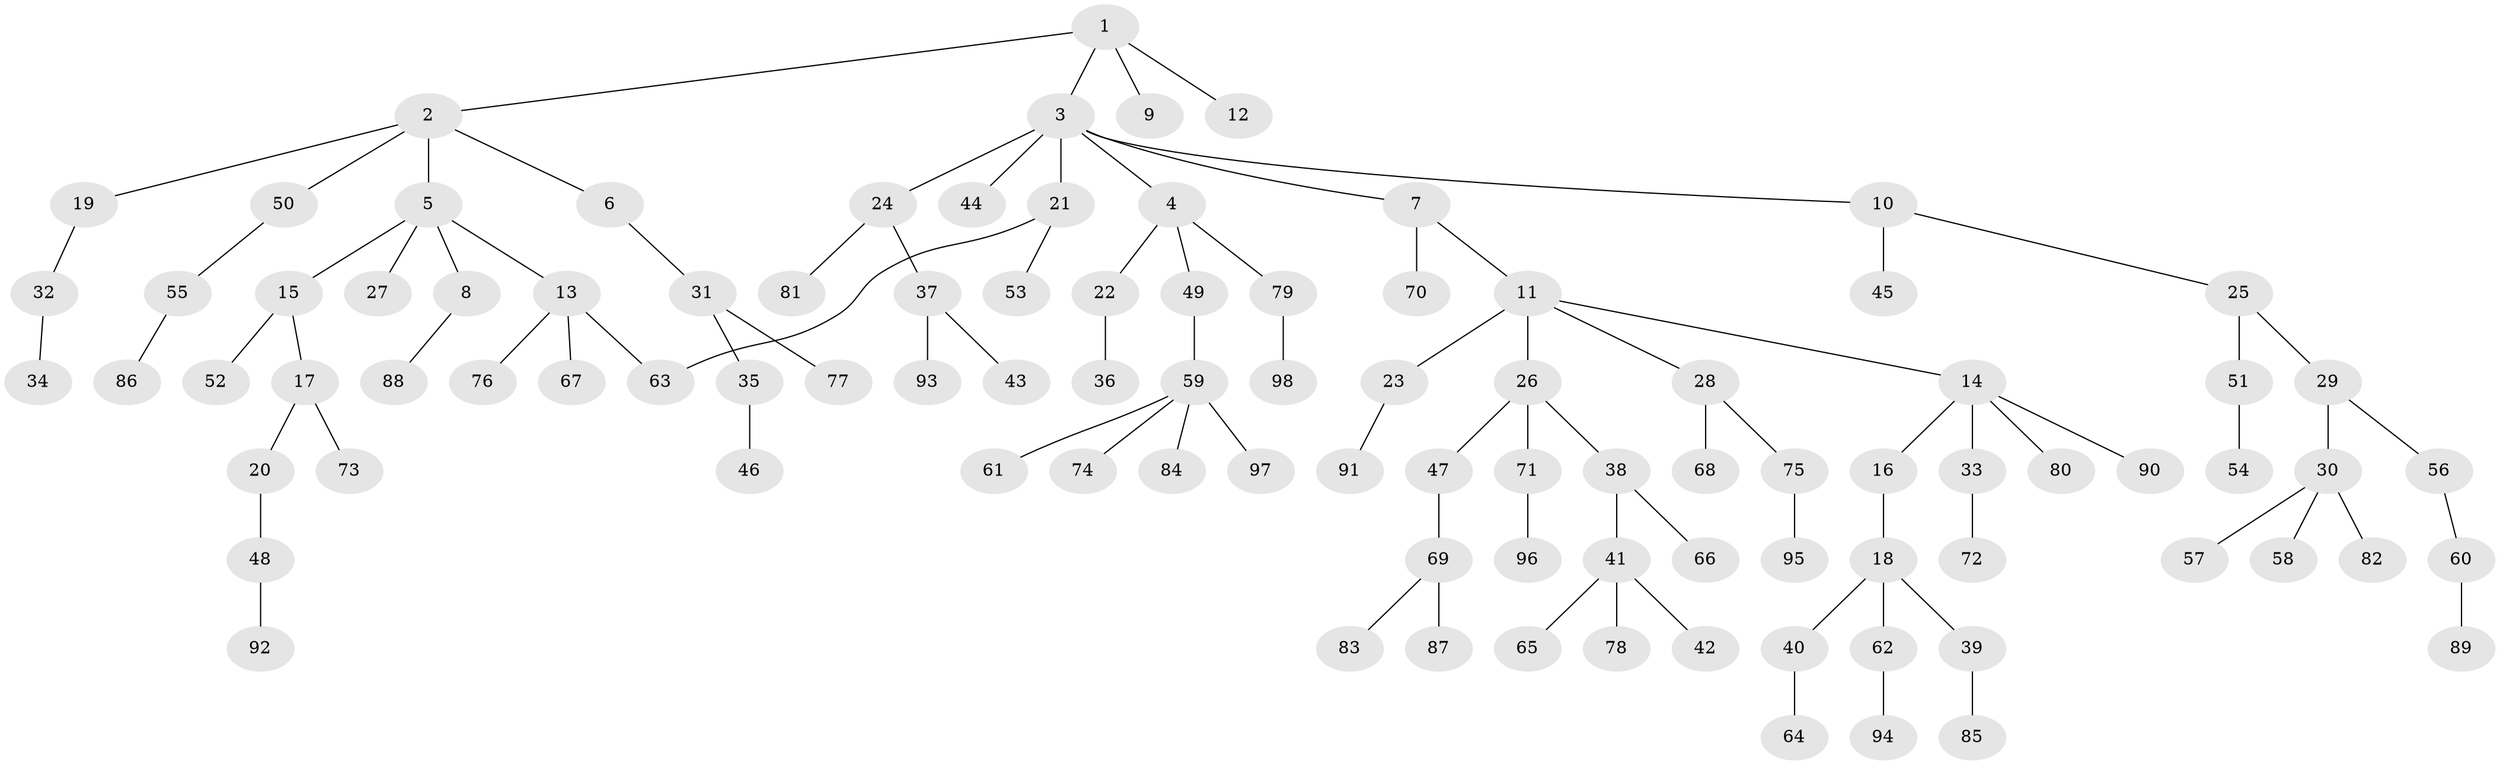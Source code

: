 // coarse degree distribution, {3: 0.1076923076923077, 5: 0.015384615384615385, 8: 0.015384615384615385, 4: 0.12307692307692308, 6: 0.015384615384615385, 1: 0.5538461538461539, 2: 0.16923076923076924}
// Generated by graph-tools (version 1.1) at 2025/23/03/03/25 07:23:32]
// undirected, 98 vertices, 98 edges
graph export_dot {
graph [start="1"]
  node [color=gray90,style=filled];
  1;
  2;
  3;
  4;
  5;
  6;
  7;
  8;
  9;
  10;
  11;
  12;
  13;
  14;
  15;
  16;
  17;
  18;
  19;
  20;
  21;
  22;
  23;
  24;
  25;
  26;
  27;
  28;
  29;
  30;
  31;
  32;
  33;
  34;
  35;
  36;
  37;
  38;
  39;
  40;
  41;
  42;
  43;
  44;
  45;
  46;
  47;
  48;
  49;
  50;
  51;
  52;
  53;
  54;
  55;
  56;
  57;
  58;
  59;
  60;
  61;
  62;
  63;
  64;
  65;
  66;
  67;
  68;
  69;
  70;
  71;
  72;
  73;
  74;
  75;
  76;
  77;
  78;
  79;
  80;
  81;
  82;
  83;
  84;
  85;
  86;
  87;
  88;
  89;
  90;
  91;
  92;
  93;
  94;
  95;
  96;
  97;
  98;
  1 -- 2;
  1 -- 3;
  1 -- 9;
  1 -- 12;
  2 -- 5;
  2 -- 6;
  2 -- 19;
  2 -- 50;
  3 -- 4;
  3 -- 7;
  3 -- 10;
  3 -- 21;
  3 -- 24;
  3 -- 44;
  4 -- 22;
  4 -- 49;
  4 -- 79;
  5 -- 8;
  5 -- 13;
  5 -- 15;
  5 -- 27;
  6 -- 31;
  7 -- 11;
  7 -- 70;
  8 -- 88;
  10 -- 25;
  10 -- 45;
  11 -- 14;
  11 -- 23;
  11 -- 26;
  11 -- 28;
  13 -- 67;
  13 -- 76;
  13 -- 63;
  14 -- 16;
  14 -- 33;
  14 -- 80;
  14 -- 90;
  15 -- 17;
  15 -- 52;
  16 -- 18;
  17 -- 20;
  17 -- 73;
  18 -- 39;
  18 -- 40;
  18 -- 62;
  19 -- 32;
  20 -- 48;
  21 -- 53;
  21 -- 63;
  22 -- 36;
  23 -- 91;
  24 -- 37;
  24 -- 81;
  25 -- 29;
  25 -- 51;
  26 -- 38;
  26 -- 47;
  26 -- 71;
  28 -- 68;
  28 -- 75;
  29 -- 30;
  29 -- 56;
  30 -- 57;
  30 -- 58;
  30 -- 82;
  31 -- 35;
  31 -- 77;
  32 -- 34;
  33 -- 72;
  35 -- 46;
  37 -- 43;
  37 -- 93;
  38 -- 41;
  38 -- 66;
  39 -- 85;
  40 -- 64;
  41 -- 42;
  41 -- 65;
  41 -- 78;
  47 -- 69;
  48 -- 92;
  49 -- 59;
  50 -- 55;
  51 -- 54;
  55 -- 86;
  56 -- 60;
  59 -- 61;
  59 -- 74;
  59 -- 84;
  59 -- 97;
  60 -- 89;
  62 -- 94;
  69 -- 83;
  69 -- 87;
  71 -- 96;
  75 -- 95;
  79 -- 98;
}
